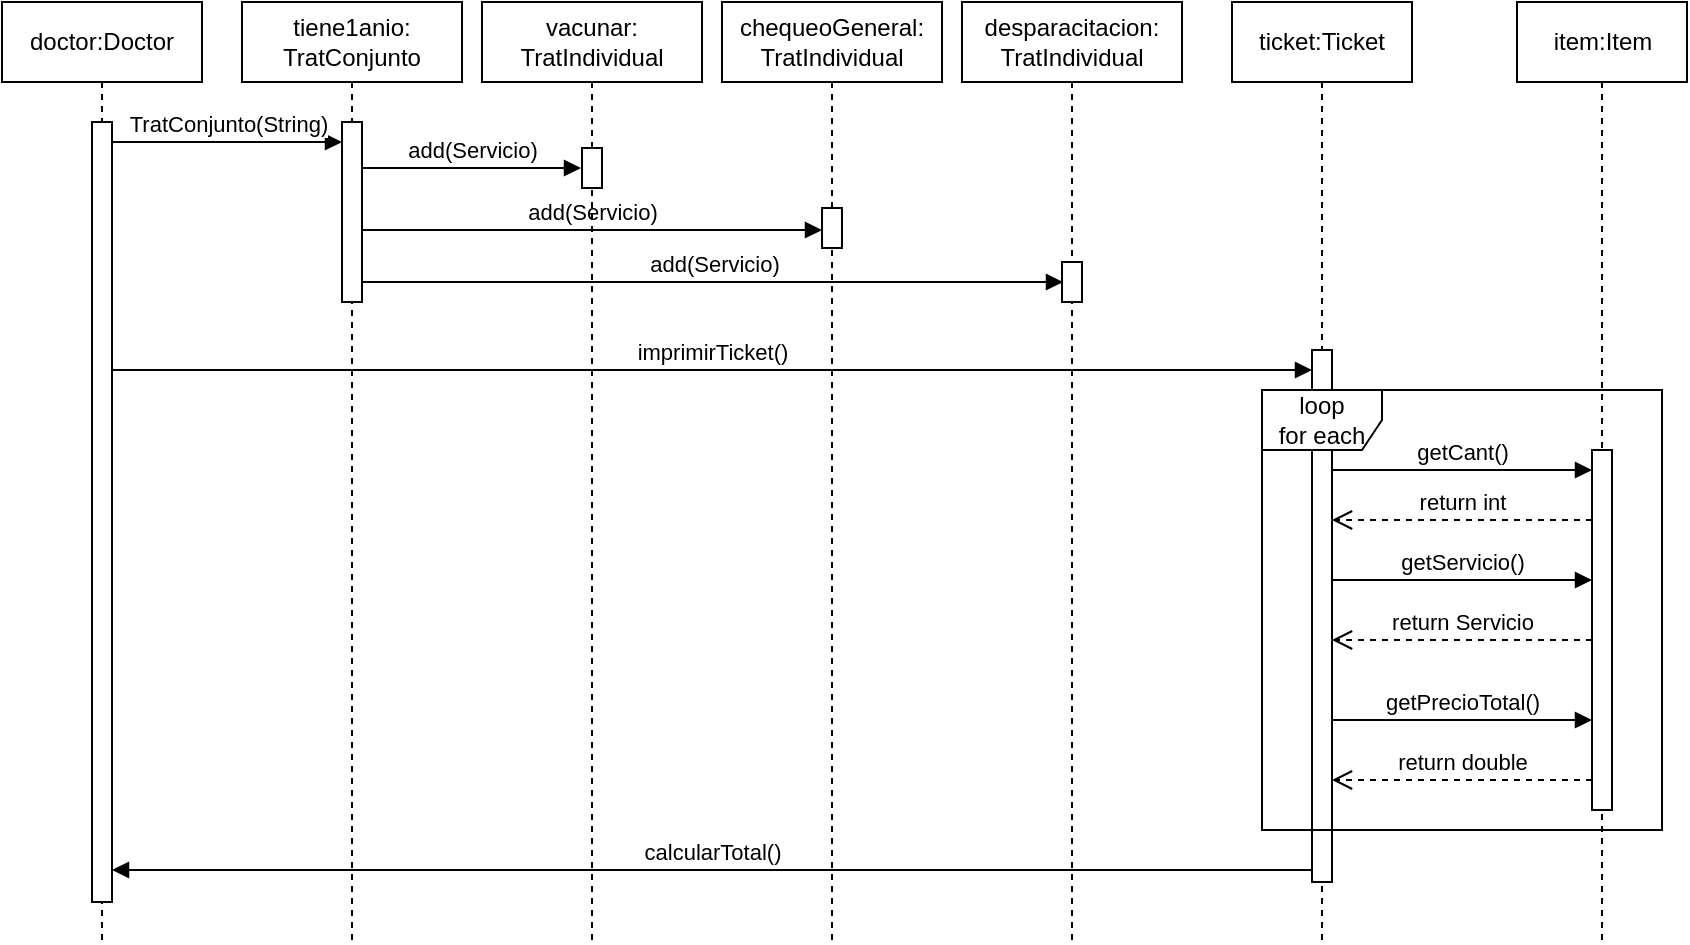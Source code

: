 <mxfile version="24.6.3" type="device">
  <diagram name="Page-1" id="2YBvvXClWsGukQMizWep">
    <mxGraphModel dx="1034" dy="682" grid="0" gridSize="10" guides="1" tooltips="1" connect="1" arrows="1" fold="1" page="1" pageScale="1" pageWidth="850" pageHeight="1100" math="0" shadow="0">
      <root>
        <mxCell id="0" />
        <mxCell id="1" parent="0" />
        <mxCell id="F2SxSTT8hz7Iwo73es0D-1" value="ticket:Ticket" style="shape=umlLifeline;perimeter=lifelinePerimeter;whiteSpace=wrap;html=1;container=1;dropTarget=0;collapsible=0;recursiveResize=0;outlineConnect=0;portConstraint=eastwest;newEdgeStyle={&quot;curved&quot;:0,&quot;rounded&quot;:0};" parent="1" vertex="1">
          <mxGeometry x="615" y="70" width="90" height="470" as="geometry" />
        </mxCell>
        <mxCell id="F2SxSTT8hz7Iwo73es0D-5" value="" style="html=1;points=[[0,0,0,0,5],[0,1,0,0,-5],[1,0,0,0,5],[1,1,0,0,-5]];perimeter=orthogonalPerimeter;outlineConnect=0;targetShapes=umlLifeline;portConstraint=eastwest;newEdgeStyle={&quot;curved&quot;:0,&quot;rounded&quot;:0};" parent="1" vertex="1">
          <mxGeometry x="655" y="244" width="10" height="266" as="geometry" />
        </mxCell>
        <mxCell id="F2SxSTT8hz7Iwo73es0D-3" value="item:Item" style="shape=umlLifeline;perimeter=lifelinePerimeter;whiteSpace=wrap;html=1;container=1;dropTarget=0;collapsible=0;recursiveResize=0;outlineConnect=0;portConstraint=eastwest;newEdgeStyle={&quot;curved&quot;:0,&quot;rounded&quot;:0};" parent="1" vertex="1">
          <mxGeometry x="757.5" y="70" width="85" height="470" as="geometry" />
        </mxCell>
        <mxCell id="F2SxSTT8hz7Iwo73es0D-4" value="loop&lt;div&gt;for each&lt;/div&gt;" style="shape=umlFrame;whiteSpace=wrap;html=1;pointerEvents=0;" parent="1" vertex="1">
          <mxGeometry x="630" y="264" width="200" height="220" as="geometry" />
        </mxCell>
        <mxCell id="F2SxSTT8hz7Iwo73es0D-7" value="" style="html=1;points=[[0,0,0,0,5],[0,1,0,0,-5],[1,0,0,0,5],[1,1,0,0,-5]];perimeter=orthogonalPerimeter;outlineConnect=0;targetShapes=umlLifeline;portConstraint=eastwest;newEdgeStyle={&quot;curved&quot;:0,&quot;rounded&quot;:0};" parent="1" vertex="1">
          <mxGeometry x="795" y="294" width="10" height="180" as="geometry" />
        </mxCell>
        <mxCell id="F2SxSTT8hz7Iwo73es0D-8" value="getCant()" style="html=1;verticalAlign=bottom;endArrow=block;curved=0;rounded=0;" parent="1" target="F2SxSTT8hz7Iwo73es0D-7" edge="1">
          <mxGeometry width="80" relative="1" as="geometry">
            <mxPoint x="665" y="304" as="sourcePoint" />
            <mxPoint x="815" y="304" as="targetPoint" />
          </mxGeometry>
        </mxCell>
        <mxCell id="F2SxSTT8hz7Iwo73es0D-9" value="return int" style="html=1;verticalAlign=bottom;endArrow=open;dashed=1;endSize=8;curved=0;rounded=0;" parent="1" source="F2SxSTT8hz7Iwo73es0D-7" edge="1">
          <mxGeometry relative="1" as="geometry">
            <mxPoint x="815" y="329" as="sourcePoint" />
            <mxPoint x="665" y="329" as="targetPoint" />
          </mxGeometry>
        </mxCell>
        <mxCell id="F2SxSTT8hz7Iwo73es0D-11" value="getServicio()" style="html=1;verticalAlign=bottom;endArrow=block;curved=0;rounded=0;" parent="1" target="F2SxSTT8hz7Iwo73es0D-7" edge="1">
          <mxGeometry x="-0.003" width="80" relative="1" as="geometry">
            <mxPoint x="665" y="359" as="sourcePoint" />
            <mxPoint x="815" y="359" as="targetPoint" />
            <mxPoint as="offset" />
          </mxGeometry>
        </mxCell>
        <mxCell id="F2SxSTT8hz7Iwo73es0D-13" value="return Servicio" style="html=1;verticalAlign=bottom;endArrow=open;dashed=1;endSize=8;curved=0;rounded=0;" parent="1" source="F2SxSTT8hz7Iwo73es0D-7" edge="1">
          <mxGeometry relative="1" as="geometry">
            <mxPoint x="815" y="389" as="sourcePoint" />
            <mxPoint x="665" y="389" as="targetPoint" />
          </mxGeometry>
        </mxCell>
        <mxCell id="F2SxSTT8hz7Iwo73es0D-14" value="getPrecioTotal()" style="html=1;verticalAlign=bottom;endArrow=block;curved=0;rounded=0;" parent="1" target="F2SxSTT8hz7Iwo73es0D-7" edge="1">
          <mxGeometry width="80" relative="1" as="geometry">
            <mxPoint x="665" y="429" as="sourcePoint" />
            <mxPoint x="815" y="429" as="targetPoint" />
          </mxGeometry>
        </mxCell>
        <mxCell id="F2SxSTT8hz7Iwo73es0D-15" value="return double" style="html=1;verticalAlign=bottom;endArrow=open;dashed=1;endSize=8;curved=0;rounded=0;" parent="1" source="F2SxSTT8hz7Iwo73es0D-7" edge="1">
          <mxGeometry relative="1" as="geometry">
            <mxPoint x="815" y="459" as="sourcePoint" />
            <mxPoint x="665" y="459" as="targetPoint" />
          </mxGeometry>
        </mxCell>
        <mxCell id="F2SxSTT8hz7Iwo73es0D-16" value="calcularTotal()" style="html=1;verticalAlign=bottom;endArrow=block;curved=0;rounded=0;fillColor=#FFFFFF;" parent="1" edge="1">
          <mxGeometry width="80" relative="1" as="geometry">
            <mxPoint x="655" y="504" as="sourcePoint" />
            <mxPoint x="55" y="504" as="targetPoint" />
          </mxGeometry>
        </mxCell>
        <mxCell id="F2SxSTT8hz7Iwo73es0D-17" value="imprimirTicket()" style="html=1;verticalAlign=bottom;endArrow=block;curved=0;rounded=0;fillColor=#FFFFFF;" parent="1" edge="1">
          <mxGeometry width="80" relative="1" as="geometry">
            <mxPoint x="55" y="254" as="sourcePoint" />
            <mxPoint x="655" y="254" as="targetPoint" />
          </mxGeometry>
        </mxCell>
        <mxCell id="F2SxSTT8hz7Iwo73es0D-18" value="doctor:Doctor" style="shape=umlLifeline;perimeter=lifelinePerimeter;whiteSpace=wrap;html=1;container=1;dropTarget=0;collapsible=0;recursiveResize=0;outlineConnect=0;portConstraint=eastwest;newEdgeStyle={&quot;curved&quot;:0,&quot;rounded&quot;:0};" parent="1" vertex="1">
          <mxGeometry y="70" width="100" height="470" as="geometry" />
        </mxCell>
        <mxCell id="F2SxSTT8hz7Iwo73es0D-19" value="" style="html=1;points=[[0,0,0,0,5],[0,1,0,0,-5],[1,0,0,0,5],[1,1,0,0,-5]];perimeter=orthogonalPerimeter;outlineConnect=0;targetShapes=umlLifeline;portConstraint=eastwest;newEdgeStyle={&quot;curved&quot;:0,&quot;rounded&quot;:0};" parent="F2SxSTT8hz7Iwo73es0D-18" vertex="1">
          <mxGeometry x="45" y="60" width="10" height="390" as="geometry" />
        </mxCell>
        <mxCell id="F2SxSTT8hz7Iwo73es0D-20" value="tiene1anio:&lt;div&gt;TratConjunto&lt;/div&gt;" style="shape=umlLifeline;perimeter=lifelinePerimeter;whiteSpace=wrap;html=1;container=1;dropTarget=0;collapsible=0;recursiveResize=0;outlineConnect=0;portConstraint=eastwest;newEdgeStyle={&quot;curved&quot;:0,&quot;rounded&quot;:0};" parent="1" vertex="1">
          <mxGeometry x="120" y="70" width="110" height="470" as="geometry" />
        </mxCell>
        <mxCell id="F2SxSTT8hz7Iwo73es0D-21" value="" style="html=1;points=[[0,0,0,0,5],[0,1,0,0,-5],[1,0,0,0,5],[1,1,0,0,-5]];perimeter=orthogonalPerimeter;outlineConnect=0;targetShapes=umlLifeline;portConstraint=eastwest;newEdgeStyle={&quot;curved&quot;:0,&quot;rounded&quot;:0};" parent="F2SxSTT8hz7Iwo73es0D-20" vertex="1">
          <mxGeometry x="50" y="60" width="10" height="90" as="geometry" />
        </mxCell>
        <mxCell id="F2SxSTT8hz7Iwo73es0D-22" value="add(Servicio)" style="html=1;verticalAlign=bottom;endArrow=block;curved=0;rounded=0;" parent="1" edge="1" source="F2SxSTT8hz7Iwo73es0D-21">
          <mxGeometry width="80" relative="1" as="geometry">
            <mxPoint x="190" y="153" as="sourcePoint" />
            <mxPoint x="289.5" y="153" as="targetPoint" />
          </mxGeometry>
        </mxCell>
        <mxCell id="F2SxSTT8hz7Iwo73es0D-23" value="add(Servicio)" style="html=1;verticalAlign=bottom;endArrow=block;curved=0;rounded=0;entryX=0;entryY=0;entryDx=0;entryDy=5;entryPerimeter=0;" parent="1" edge="1" source="F2SxSTT8hz7Iwo73es0D-21">
          <mxGeometry width="80" relative="1" as="geometry">
            <mxPoint x="190" y="184" as="sourcePoint" />
            <mxPoint x="410" y="184" as="targetPoint" />
          </mxGeometry>
        </mxCell>
        <mxCell id="F2SxSTT8hz7Iwo73es0D-24" value="add(Servicio)" style="html=1;verticalAlign=bottom;endArrow=block;curved=0;rounded=0;" parent="1" edge="1" source="F2SxSTT8hz7Iwo73es0D-21">
          <mxGeometry width="80" relative="1" as="geometry">
            <mxPoint x="190" y="210" as="sourcePoint" />
            <mxPoint x="530.5" y="210" as="targetPoint" />
          </mxGeometry>
        </mxCell>
        <mxCell id="ldjhp6ecMFq0PakG_y3W-2" value="vacunar:&lt;div&gt;TratIndividual&lt;/div&gt;" style="shape=umlLifeline;perimeter=lifelinePerimeter;whiteSpace=wrap;html=1;container=1;dropTarget=0;collapsible=0;recursiveResize=0;outlineConnect=0;portConstraint=eastwest;newEdgeStyle={&quot;curved&quot;:0,&quot;rounded&quot;:0};" parent="1" vertex="1">
          <mxGeometry x="240" y="70" width="110" height="470" as="geometry" />
        </mxCell>
        <mxCell id="ldjhp6ecMFq0PakG_y3W-5" value="" style="html=1;points=[[0,0,0,0,5],[0,1,0,0,-5],[1,0,0,0,5],[1,1,0,0,-5]];perimeter=orthogonalPerimeter;outlineConnect=0;targetShapes=umlLifeline;portConstraint=eastwest;newEdgeStyle={&quot;curved&quot;:0,&quot;rounded&quot;:0};" parent="ldjhp6ecMFq0PakG_y3W-2" vertex="1">
          <mxGeometry x="50" y="73" width="10" height="20" as="geometry" />
        </mxCell>
        <mxCell id="ldjhp6ecMFq0PakG_y3W-3" value="chequeoGeneral:&lt;div&gt;TratIndividual&lt;/div&gt;" style="shape=umlLifeline;perimeter=lifelinePerimeter;whiteSpace=wrap;html=1;container=1;dropTarget=0;collapsible=0;recursiveResize=0;outlineConnect=0;portConstraint=eastwest;newEdgeStyle={&quot;curved&quot;:0,&quot;rounded&quot;:0};" parent="1" vertex="1">
          <mxGeometry x="360" y="70" width="110" height="470" as="geometry" />
        </mxCell>
        <mxCell id="ldjhp6ecMFq0PakG_y3W-6" value="" style="html=1;points=[[0,0,0,0,5],[0,1,0,0,-5],[1,0,0,0,5],[1,1,0,0,-5]];perimeter=orthogonalPerimeter;outlineConnect=0;targetShapes=umlLifeline;portConstraint=eastwest;newEdgeStyle={&quot;curved&quot;:0,&quot;rounded&quot;:0};" parent="ldjhp6ecMFq0PakG_y3W-3" vertex="1">
          <mxGeometry x="50" y="103" width="10" height="20" as="geometry" />
        </mxCell>
        <mxCell id="ldjhp6ecMFq0PakG_y3W-4" value="desparacitacion:&lt;div&gt;TratIndividual&lt;/div&gt;" style="shape=umlLifeline;perimeter=lifelinePerimeter;whiteSpace=wrap;html=1;container=1;dropTarget=0;collapsible=0;recursiveResize=0;outlineConnect=0;portConstraint=eastwest;newEdgeStyle={&quot;curved&quot;:0,&quot;rounded&quot;:0};" parent="1" vertex="1">
          <mxGeometry x="480" y="70" width="110" height="470" as="geometry" />
        </mxCell>
        <mxCell id="ldjhp6ecMFq0PakG_y3W-7" value="" style="html=1;points=[[0,0,0,0,5],[0,1,0,0,-5],[1,0,0,0,5],[1,1,0,0,-5]];perimeter=orthogonalPerimeter;outlineConnect=0;targetShapes=umlLifeline;portConstraint=eastwest;newEdgeStyle={&quot;curved&quot;:0,&quot;rounded&quot;:0};" parent="ldjhp6ecMFq0PakG_y3W-4" vertex="1">
          <mxGeometry x="50" y="130" width="10" height="20" as="geometry" />
        </mxCell>
        <mxCell id="ldjhp6ecMFq0PakG_y3W-11" value="TratConjunto(String)" style="html=1;verticalAlign=bottom;endArrow=block;curved=0;rounded=0;" parent="1" edge="1" target="F2SxSTT8hz7Iwo73es0D-21">
          <mxGeometry x="0.008" width="80" relative="1" as="geometry">
            <mxPoint x="55" y="140" as="sourcePoint" />
            <mxPoint x="160" y="140" as="targetPoint" />
            <mxPoint as="offset" />
          </mxGeometry>
        </mxCell>
      </root>
    </mxGraphModel>
  </diagram>
</mxfile>
